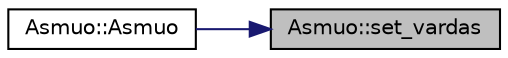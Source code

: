 digraph "Asmuo::set_vardas"
{
 // LATEX_PDF_SIZE
  edge [fontname="Helvetica",fontsize="10",labelfontname="Helvetica",labelfontsize="10"];
  node [fontname="Helvetica",fontsize="10",shape=record];
  rankdir="RL";
  Node1 [label="Asmuo::set_vardas",height=0.2,width=0.4,color="black", fillcolor="grey75", style="filled", fontcolor="black",tooltip=" "];
  Node1 -> Node2 [dir="back",color="midnightblue",fontsize="10",style="solid",fontname="Helvetica"];
  Node2 [label="Asmuo::Asmuo",height=0.2,width=0.4,color="black", fillcolor="white", style="filled",URL="$class_asmuo.html#a1e762a755760b3bc8f1ece199e0dc40b",tooltip=" "];
}
